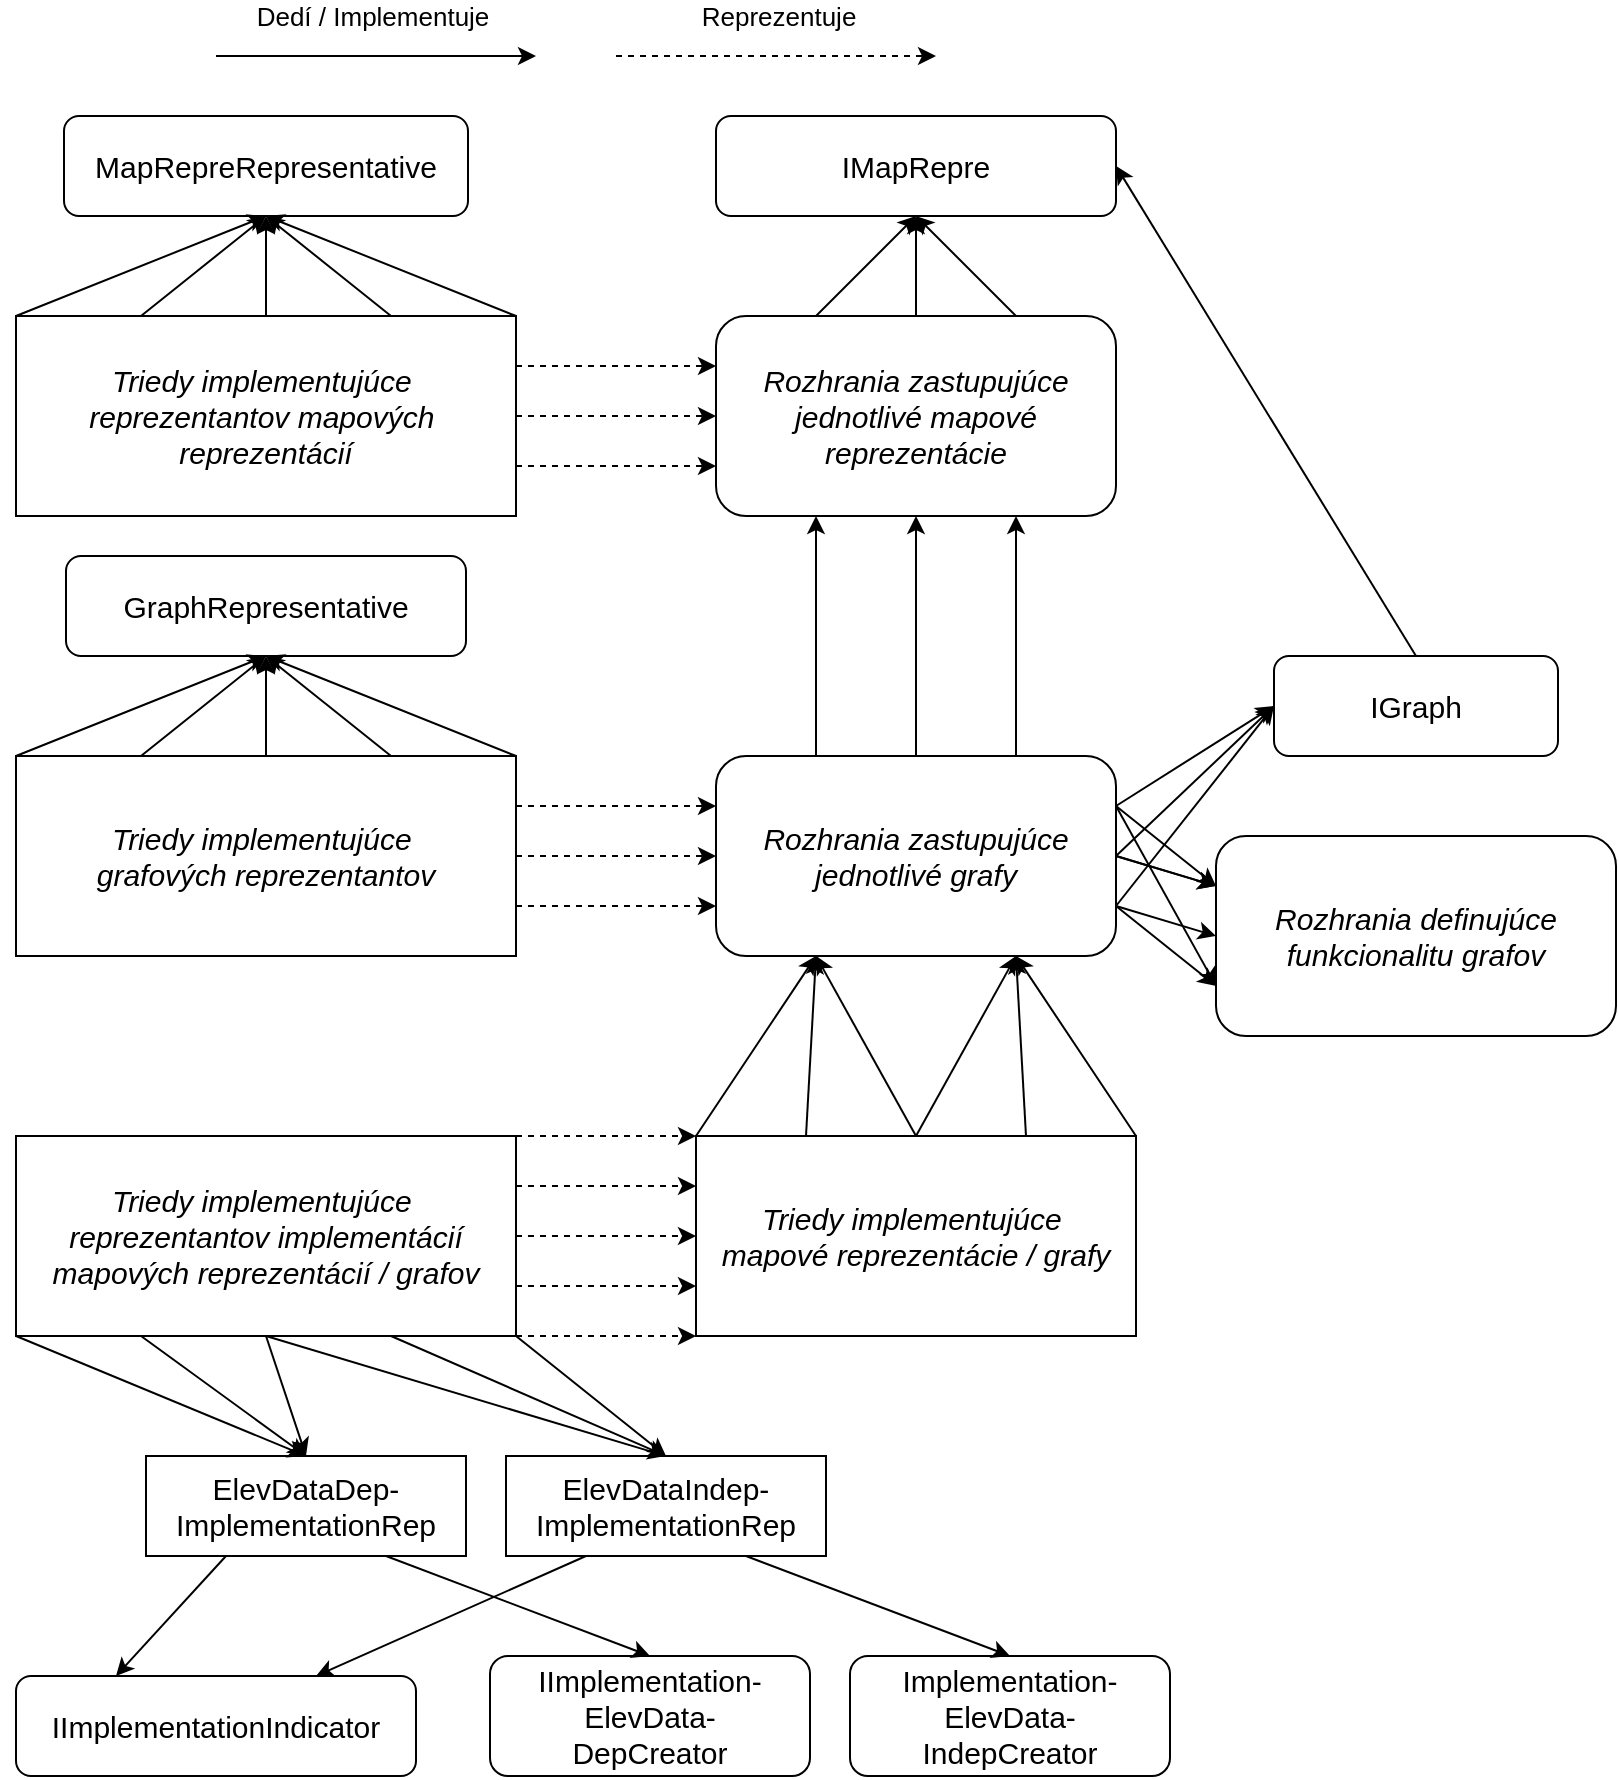 <mxfile version="25.0.2">
  <diagram name="Page-1" id="MbYHfCbZsGrHQ7NASphW">
    <mxGraphModel dx="954" dy="657" grid="1" gridSize="10" guides="1" tooltips="1" connect="1" arrows="1" fold="1" page="1" pageScale="1" pageWidth="850" pageHeight="1100" math="0" shadow="0">
      <root>
        <mxCell id="0" />
        <mxCell id="1" parent="0" />
        <mxCell id="-wReRoixWaA4bcraCmIL-2" value="&lt;font style=&quot;font-size: 15px;&quot;&gt;MapRepreRepresentative&lt;/font&gt;" style="rounded=1;whiteSpace=wrap;html=1;" parent="1" vertex="1">
          <mxGeometry x="44" y="70" width="202" height="50" as="geometry" />
        </mxCell>
        <mxCell id="-wReRoixWaA4bcraCmIL-4" value="&lt;font style=&quot;font-size: 15px;&quot;&gt;GraphRepresentative&lt;/font&gt;" style="rounded=1;whiteSpace=wrap;html=1;" parent="1" vertex="1">
          <mxGeometry x="45" y="290" width="200" height="50" as="geometry" />
        </mxCell>
        <mxCell id="-wReRoixWaA4bcraCmIL-5" style="rounded=0;orthogonalLoop=1;jettySize=auto;html=1;exitX=0;exitY=0;exitDx=0;exitDy=0;entryX=0.5;entryY=1;entryDx=0;entryDy=0;" parent="1" source="-wReRoixWaA4bcraCmIL-11" target="-wReRoixWaA4bcraCmIL-4" edge="1">
          <mxGeometry relative="1" as="geometry" />
        </mxCell>
        <mxCell id="-wReRoixWaA4bcraCmIL-6" style="rounded=0;orthogonalLoop=1;jettySize=auto;html=1;exitX=0.25;exitY=0;exitDx=0;exitDy=0;entryX=0.5;entryY=1;entryDx=0;entryDy=0;" parent="1" source="-wReRoixWaA4bcraCmIL-11" target="-wReRoixWaA4bcraCmIL-4" edge="1">
          <mxGeometry relative="1" as="geometry">
            <mxPoint x="145" y="340" as="targetPoint" />
          </mxGeometry>
        </mxCell>
        <mxCell id="-wReRoixWaA4bcraCmIL-7" style="rounded=0;orthogonalLoop=1;jettySize=auto;html=1;exitX=0.5;exitY=0;exitDx=0;exitDy=0;entryX=0.5;entryY=1;entryDx=0;entryDy=0;" parent="1" source="-wReRoixWaA4bcraCmIL-11" target="-wReRoixWaA4bcraCmIL-4" edge="1">
          <mxGeometry relative="1" as="geometry" />
        </mxCell>
        <mxCell id="-wReRoixWaA4bcraCmIL-8" style="rounded=0;orthogonalLoop=1;jettySize=auto;html=1;exitX=0.75;exitY=0;exitDx=0;exitDy=0;entryX=0.5;entryY=1;entryDx=0;entryDy=0;" parent="1" source="-wReRoixWaA4bcraCmIL-11" target="-wReRoixWaA4bcraCmIL-4" edge="1">
          <mxGeometry relative="1" as="geometry" />
        </mxCell>
        <mxCell id="-wReRoixWaA4bcraCmIL-9" style="rounded=0;orthogonalLoop=1;jettySize=auto;html=1;exitX=1;exitY=0;exitDx=0;exitDy=0;entryX=0.5;entryY=1;entryDx=0;entryDy=0;" parent="1" source="-wReRoixWaA4bcraCmIL-11" target="-wReRoixWaA4bcraCmIL-4" edge="1">
          <mxGeometry relative="1" as="geometry" />
        </mxCell>
        <mxCell id="-wReRoixWaA4bcraCmIL-11" value="&lt;i&gt;&lt;font style=&quot;font-size: 15px;&quot;&gt;Triedy implementujúce&amp;nbsp;&lt;/font&gt;&lt;/i&gt;&lt;div&gt;&lt;span style=&quot;font-size: 15px;&quot;&gt;&lt;i&gt;grafových reprezentantov&lt;/i&gt;&lt;/span&gt;&lt;/div&gt;" style="rounded=0;whiteSpace=wrap;html=1;" parent="1" vertex="1">
          <mxGeometry x="20" y="390" width="250" height="100" as="geometry" />
        </mxCell>
        <mxCell id="-wReRoixWaA4bcraCmIL-31" style="rounded=0;orthogonalLoop=1;jettySize=auto;html=1;exitX=1;exitY=0;exitDx=0;exitDy=0;dashed=1;" parent="1" edge="1">
          <mxGeometry relative="1" as="geometry">
            <mxPoint x="320" y="40" as="sourcePoint" />
            <mxPoint x="480" y="40" as="targetPoint" />
          </mxGeometry>
        </mxCell>
        <mxCell id="-wReRoixWaA4bcraCmIL-32" value="&lt;font style=&quot;font-size: 13px;&quot;&gt;Reprezentuje&lt;/font&gt;" style="edgeLabel;html=1;align=center;verticalAlign=middle;resizable=0;points=[];" parent="-wReRoixWaA4bcraCmIL-31" vertex="1" connectable="0">
          <mxGeometry x="-0.121" y="1" relative="1" as="geometry">
            <mxPoint x="10" y="-19" as="offset" />
          </mxGeometry>
        </mxCell>
        <mxCell id="-wReRoixWaA4bcraCmIL-33" style="rounded=0;orthogonalLoop=1;jettySize=auto;html=1;" parent="1" edge="1">
          <mxGeometry relative="1" as="geometry">
            <mxPoint x="120" y="40" as="sourcePoint" />
            <mxPoint x="280" y="40" as="targetPoint" />
          </mxGeometry>
        </mxCell>
        <mxCell id="-wReRoixWaA4bcraCmIL-34" value="&lt;font style=&quot;font-size: 13px;&quot;&gt;Dedí / Implementuje&lt;/font&gt;" style="edgeLabel;html=1;align=center;verticalAlign=middle;resizable=0;points=[];" parent="-wReRoixWaA4bcraCmIL-33" vertex="1" connectable="0">
          <mxGeometry x="-0.383" y="2" relative="1" as="geometry">
            <mxPoint x="28" y="-18" as="offset" />
          </mxGeometry>
        </mxCell>
        <mxCell id="-wReRoixWaA4bcraCmIL-36" style="rounded=0;orthogonalLoop=1;jettySize=auto;html=1;exitX=0;exitY=0;exitDx=0;exitDy=0;entryX=0.5;entryY=1;entryDx=0;entryDy=0;" parent="1" source="-wReRoixWaA4bcraCmIL-35" target="-wReRoixWaA4bcraCmIL-2" edge="1">
          <mxGeometry relative="1" as="geometry" />
        </mxCell>
        <mxCell id="-wReRoixWaA4bcraCmIL-37" style="rounded=0;orthogonalLoop=1;jettySize=auto;html=1;exitX=0.25;exitY=0;exitDx=0;exitDy=0;entryX=0.5;entryY=1;entryDx=0;entryDy=0;" parent="1" source="-wReRoixWaA4bcraCmIL-35" target="-wReRoixWaA4bcraCmIL-2" edge="1">
          <mxGeometry relative="1" as="geometry">
            <mxPoint x="156" y="150" as="targetPoint" />
          </mxGeometry>
        </mxCell>
        <mxCell id="-wReRoixWaA4bcraCmIL-38" style="rounded=0;orthogonalLoop=1;jettySize=auto;html=1;exitX=0.5;exitY=0;exitDx=0;exitDy=0;entryX=0.5;entryY=1;entryDx=0;entryDy=0;" parent="1" source="-wReRoixWaA4bcraCmIL-35" target="-wReRoixWaA4bcraCmIL-2" edge="1">
          <mxGeometry relative="1" as="geometry" />
        </mxCell>
        <mxCell id="-wReRoixWaA4bcraCmIL-39" style="rounded=0;orthogonalLoop=1;jettySize=auto;html=1;exitX=0.75;exitY=0;exitDx=0;exitDy=0;entryX=0.5;entryY=1;entryDx=0;entryDy=0;" parent="1" source="-wReRoixWaA4bcraCmIL-35" target="-wReRoixWaA4bcraCmIL-2" edge="1">
          <mxGeometry relative="1" as="geometry" />
        </mxCell>
        <mxCell id="-wReRoixWaA4bcraCmIL-40" style="rounded=0;orthogonalLoop=1;jettySize=auto;html=1;exitX=1;exitY=0;exitDx=0;exitDy=0;entryX=0.5;entryY=1;entryDx=0;entryDy=0;" parent="1" source="-wReRoixWaA4bcraCmIL-35" target="-wReRoixWaA4bcraCmIL-2" edge="1">
          <mxGeometry relative="1" as="geometry" />
        </mxCell>
        <mxCell id="-wReRoixWaA4bcraCmIL-35" value="&lt;i&gt;&lt;font style=&quot;font-size: 15px;&quot;&gt;Triedy implementujúce&amp;nbsp;&lt;/font&gt;&lt;/i&gt;&lt;div&gt;&lt;span style=&quot;font-size: 15px;&quot;&gt;&lt;i&gt;reprezentantov mapových&amp;nbsp;&lt;/i&gt;&lt;/span&gt;&lt;/div&gt;&lt;div&gt;&lt;span style=&quot;font-size: 15px;&quot;&gt;&lt;i&gt;reprezentácií&lt;/i&gt;&lt;/span&gt;&lt;/div&gt;" style="rounded=0;whiteSpace=wrap;html=1;" parent="1" vertex="1">
          <mxGeometry x="20" y="170" width="250" height="100" as="geometry" />
        </mxCell>
        <mxCell id="-wReRoixWaA4bcraCmIL-41" value="&lt;font style=&quot;font-size: 15px;&quot;&gt;Implementation-&lt;/font&gt;&lt;div&gt;&lt;font style=&quot;font-size: 15px;&quot;&gt;ElevData-&lt;/font&gt;&lt;/div&gt;&lt;div&gt;&lt;font style=&quot;font-size: 15px;&quot;&gt;IndepCreator&lt;/font&gt;&lt;/div&gt;" style="rounded=1;whiteSpace=wrap;html=1;" parent="1" vertex="1">
          <mxGeometry x="437" y="840" width="160" height="60" as="geometry" />
        </mxCell>
        <mxCell id="-wReRoixWaA4bcraCmIL-42" value="&lt;font style=&quot;font-size: 15px;&quot;&gt;IImplementationIndicator&lt;/font&gt;" style="rounded=1;whiteSpace=wrap;html=1;" parent="1" vertex="1">
          <mxGeometry x="20" y="850" width="200" height="50" as="geometry" />
        </mxCell>
        <mxCell id="-wReRoixWaA4bcraCmIL-43" value="&lt;font style=&quot;font-size: 15px;&quot;&gt;IImplementation-&lt;/font&gt;&lt;div&gt;&lt;font style=&quot;font-size: 15px;&quot;&gt;ElevData-&lt;/font&gt;&lt;/div&gt;&lt;div&gt;&lt;font style=&quot;font-size: 15px;&quot;&gt;DepCreator&lt;/font&gt;&lt;/div&gt;" style="rounded=1;whiteSpace=wrap;html=1;" parent="1" vertex="1">
          <mxGeometry x="257" y="840" width="160" height="60" as="geometry" />
        </mxCell>
        <mxCell id="-wReRoixWaA4bcraCmIL-48" style="rounded=0;orthogonalLoop=1;jettySize=auto;html=1;exitX=0.75;exitY=1;exitDx=0;exitDy=0;entryX=0.5;entryY=0;entryDx=0;entryDy=0;" parent="1" source="-wReRoixWaA4bcraCmIL-44" target="-wReRoixWaA4bcraCmIL-43" edge="1">
          <mxGeometry relative="1" as="geometry" />
        </mxCell>
        <mxCell id="-wReRoixWaA4bcraCmIL-50" style="rounded=0;orthogonalLoop=1;jettySize=auto;html=1;exitX=0.25;exitY=1;exitDx=0;exitDy=0;entryX=0.25;entryY=0;entryDx=0;entryDy=0;" parent="1" source="-wReRoixWaA4bcraCmIL-44" target="-wReRoixWaA4bcraCmIL-42" edge="1">
          <mxGeometry relative="1" as="geometry" />
        </mxCell>
        <mxCell id="-wReRoixWaA4bcraCmIL-44" value="&lt;span style=&quot;font-size: 15px;&quot;&gt;ElevDataDep-&lt;/span&gt;&lt;div&gt;&lt;span style=&quot;font-size: 15px;&quot;&gt;ImplementationRep&lt;/span&gt;&lt;/div&gt;" style="rounded=0;whiteSpace=wrap;html=1;" parent="1" vertex="1">
          <mxGeometry x="85" y="740" width="160" height="50" as="geometry" />
        </mxCell>
        <mxCell id="-wReRoixWaA4bcraCmIL-49" style="rounded=0;orthogonalLoop=1;jettySize=auto;html=1;exitX=0.25;exitY=1;exitDx=0;exitDy=0;entryX=0.75;entryY=0;entryDx=0;entryDy=0;" parent="1" source="-wReRoixWaA4bcraCmIL-45" target="-wReRoixWaA4bcraCmIL-42" edge="1">
          <mxGeometry relative="1" as="geometry" />
        </mxCell>
        <mxCell id="-wReRoixWaA4bcraCmIL-51" style="rounded=0;orthogonalLoop=1;jettySize=auto;html=1;exitX=0.75;exitY=1;exitDx=0;exitDy=0;entryX=0.5;entryY=0;entryDx=0;entryDy=0;" parent="1" source="-wReRoixWaA4bcraCmIL-45" target="-wReRoixWaA4bcraCmIL-41" edge="1">
          <mxGeometry relative="1" as="geometry" />
        </mxCell>
        <mxCell id="-wReRoixWaA4bcraCmIL-45" value="&lt;span style=&quot;font-size: 15px;&quot;&gt;ElevDataIndep-&lt;/span&gt;&lt;div&gt;&lt;span style=&quot;font-size: 15px;&quot;&gt;ImplementationRep&lt;/span&gt;&lt;/div&gt;" style="rounded=0;whiteSpace=wrap;html=1;" parent="1" vertex="1">
          <mxGeometry x="265" y="740" width="160" height="50" as="geometry" />
        </mxCell>
        <mxCell id="-wReRoixWaA4bcraCmIL-53" style="rounded=0;orthogonalLoop=1;jettySize=auto;html=1;exitX=0;exitY=1;exitDx=0;exitDy=0;entryX=0.5;entryY=0;entryDx=0;entryDy=0;" parent="1" source="-wReRoixWaA4bcraCmIL-52" target="-wReRoixWaA4bcraCmIL-44" edge="1">
          <mxGeometry relative="1" as="geometry" />
        </mxCell>
        <mxCell id="-wReRoixWaA4bcraCmIL-54" style="rounded=0;orthogonalLoop=1;jettySize=auto;html=1;exitX=0.25;exitY=1;exitDx=0;exitDy=0;entryX=0.5;entryY=0;entryDx=0;entryDy=0;" parent="1" source="-wReRoixWaA4bcraCmIL-52" target="-wReRoixWaA4bcraCmIL-44" edge="1">
          <mxGeometry relative="1" as="geometry">
            <mxPoint x="236.556" y="610" as="targetPoint" />
          </mxGeometry>
        </mxCell>
        <mxCell id="-wReRoixWaA4bcraCmIL-55" style="rounded=0;orthogonalLoop=1;jettySize=auto;html=1;exitX=0.5;exitY=1;exitDx=0;exitDy=0;entryX=0.5;entryY=0;entryDx=0;entryDy=0;" parent="1" source="-wReRoixWaA4bcraCmIL-52" target="-wReRoixWaA4bcraCmIL-44" edge="1">
          <mxGeometry relative="1" as="geometry" />
        </mxCell>
        <mxCell id="-wReRoixWaA4bcraCmIL-56" style="rounded=0;orthogonalLoop=1;jettySize=auto;html=1;exitX=0.5;exitY=1;exitDx=0;exitDy=0;entryX=0.5;entryY=0;entryDx=0;entryDy=0;" parent="1" source="-wReRoixWaA4bcraCmIL-52" target="-wReRoixWaA4bcraCmIL-45" edge="1">
          <mxGeometry relative="1" as="geometry">
            <mxPoint x="389" y="790" as="targetPoint" />
          </mxGeometry>
        </mxCell>
        <mxCell id="-wReRoixWaA4bcraCmIL-57" style="rounded=0;orthogonalLoop=1;jettySize=auto;html=1;exitX=0.75;exitY=1;exitDx=0;exitDy=0;entryX=0.5;entryY=0;entryDx=0;entryDy=0;" parent="1" source="-wReRoixWaA4bcraCmIL-52" target="-wReRoixWaA4bcraCmIL-45" edge="1">
          <mxGeometry relative="1" as="geometry" />
        </mxCell>
        <mxCell id="-wReRoixWaA4bcraCmIL-58" style="rounded=0;orthogonalLoop=1;jettySize=auto;html=1;exitX=1;exitY=1;exitDx=0;exitDy=0;entryX=0.5;entryY=0;entryDx=0;entryDy=0;" parent="1" source="-wReRoixWaA4bcraCmIL-52" target="-wReRoixWaA4bcraCmIL-45" edge="1">
          <mxGeometry relative="1" as="geometry" />
        </mxCell>
        <mxCell id="-wReRoixWaA4bcraCmIL-52" value="&lt;i&gt;&lt;font style=&quot;font-size: 15px;&quot;&gt;Triedy implementujúce&amp;nbsp;&lt;/font&gt;&lt;/i&gt;&lt;div&gt;&lt;span style=&quot;font-size: 15px;&quot;&gt;&lt;i&gt;reprezentantov implementácií&lt;/i&gt;&lt;/span&gt;&lt;/div&gt;&lt;div&gt;&lt;span style=&quot;font-size: 15px;&quot;&gt;&lt;i&gt;mapových reprezentácií / grafov&lt;/i&gt;&lt;/span&gt;&lt;/div&gt;" style="rounded=0;whiteSpace=wrap;html=1;" parent="1" vertex="1">
          <mxGeometry x="20" y="580" width="250" height="100" as="geometry" />
        </mxCell>
        <mxCell id="-wReRoixWaA4bcraCmIL-59" value="&lt;font style=&quot;font-size: 15px;&quot;&gt;IMapRepre&lt;/font&gt;" style="rounded=1;whiteSpace=wrap;html=1;" parent="1" vertex="1">
          <mxGeometry x="370" y="70" width="200" height="50" as="geometry" />
        </mxCell>
        <mxCell id="-wReRoixWaA4bcraCmIL-61" style="rounded=0;orthogonalLoop=1;jettySize=auto;html=1;exitX=0.25;exitY=0;exitDx=0;exitDy=0;entryX=0.5;entryY=1;entryDx=0;entryDy=0;" parent="1" source="-wReRoixWaA4bcraCmIL-60" target="-wReRoixWaA4bcraCmIL-59" edge="1">
          <mxGeometry relative="1" as="geometry" />
        </mxCell>
        <mxCell id="-wReRoixWaA4bcraCmIL-62" style="rounded=0;orthogonalLoop=1;jettySize=auto;html=1;exitX=0.5;exitY=0;exitDx=0;exitDy=0;entryX=0.5;entryY=1;entryDx=0;entryDy=0;" parent="1" source="-wReRoixWaA4bcraCmIL-60" target="-wReRoixWaA4bcraCmIL-59" edge="1">
          <mxGeometry relative="1" as="geometry">
            <mxPoint x="495" y="160" as="targetPoint" />
          </mxGeometry>
        </mxCell>
        <mxCell id="-wReRoixWaA4bcraCmIL-63" style="rounded=0;orthogonalLoop=1;jettySize=auto;html=1;exitX=0.75;exitY=0;exitDx=0;exitDy=0;entryX=0.5;entryY=1;entryDx=0;entryDy=0;" parent="1" source="-wReRoixWaA4bcraCmIL-60" target="-wReRoixWaA4bcraCmIL-59" edge="1">
          <mxGeometry relative="1" as="geometry">
            <mxPoint x="455" y="120" as="targetPoint" />
          </mxGeometry>
        </mxCell>
        <mxCell id="-wReRoixWaA4bcraCmIL-60" value="&lt;font style=&quot;font-size: 15px;&quot;&gt;&lt;i&gt;Rozhrania zastupujúce jednotlivé mapové reprezentácie&lt;/i&gt;&lt;/font&gt;" style="rounded=1;whiteSpace=wrap;html=1;" parent="1" vertex="1">
          <mxGeometry x="370" y="170" width="200" height="100" as="geometry" />
        </mxCell>
        <mxCell id="-wReRoixWaA4bcraCmIL-101" style="rounded=0;orthogonalLoop=1;jettySize=auto;html=1;exitX=0.5;exitY=0;exitDx=0;exitDy=0;entryX=1;entryY=0.5;entryDx=0;entryDy=0;" parent="1" source="-wReRoixWaA4bcraCmIL-64" target="-wReRoixWaA4bcraCmIL-59" edge="1">
          <mxGeometry relative="1" as="geometry" />
        </mxCell>
        <mxCell id="-wReRoixWaA4bcraCmIL-64" value="&lt;font style=&quot;font-size: 15px;&quot;&gt;IGraph&lt;/font&gt;" style="rounded=1;whiteSpace=wrap;html=1;" parent="1" vertex="1">
          <mxGeometry x="649" y="340" width="142" height="50" as="geometry" />
        </mxCell>
        <mxCell id="-wReRoixWaA4bcraCmIL-65" style="rounded=0;orthogonalLoop=1;jettySize=auto;html=1;exitX=1;exitY=0.25;exitDx=0;exitDy=0;entryX=0;entryY=0.5;entryDx=0;entryDy=0;" parent="1" source="-wReRoixWaA4bcraCmIL-68" target="-wReRoixWaA4bcraCmIL-64" edge="1">
          <mxGeometry relative="1" as="geometry" />
        </mxCell>
        <mxCell id="-wReRoixWaA4bcraCmIL-66" style="rounded=0;orthogonalLoop=1;jettySize=auto;html=1;exitX=1;exitY=0.5;exitDx=0;exitDy=0;entryX=0;entryY=0.5;entryDx=0;entryDy=0;" parent="1" source="-wReRoixWaA4bcraCmIL-68" target="-wReRoixWaA4bcraCmIL-64" edge="1">
          <mxGeometry relative="1" as="geometry">
            <mxPoint x="757" y="210" as="targetPoint" />
          </mxGeometry>
        </mxCell>
        <mxCell id="-wReRoixWaA4bcraCmIL-67" style="rounded=0;orthogonalLoop=1;jettySize=auto;html=1;exitX=1;exitY=0.75;exitDx=0;exitDy=0;entryX=0;entryY=0.5;entryDx=0;entryDy=0;" parent="1" source="-wReRoixWaA4bcraCmIL-68" target="-wReRoixWaA4bcraCmIL-64" edge="1">
          <mxGeometry relative="1" as="geometry">
            <mxPoint x="717" y="170" as="targetPoint" />
          </mxGeometry>
        </mxCell>
        <mxCell id="-wReRoixWaA4bcraCmIL-70" style="rounded=0;orthogonalLoop=1;jettySize=auto;html=1;exitX=1;exitY=0.75;exitDx=0;exitDy=0;entryX=0;entryY=0.75;entryDx=0;entryDy=0;" parent="1" source="-wReRoixWaA4bcraCmIL-68" target="-wReRoixWaA4bcraCmIL-69" edge="1">
          <mxGeometry relative="1" as="geometry" />
        </mxCell>
        <mxCell id="-wReRoixWaA4bcraCmIL-71" style="rounded=0;orthogonalLoop=1;jettySize=auto;html=1;exitX=1;exitY=0.75;exitDx=0;exitDy=0;entryX=0;entryY=0.5;entryDx=0;entryDy=0;" parent="1" source="-wReRoixWaA4bcraCmIL-68" target="-wReRoixWaA4bcraCmIL-69" edge="1">
          <mxGeometry relative="1" as="geometry" />
        </mxCell>
        <mxCell id="-wReRoixWaA4bcraCmIL-72" style="rounded=0;orthogonalLoop=1;jettySize=auto;html=1;exitX=1;exitY=0.5;exitDx=0;exitDy=0;entryX=0;entryY=0.25;entryDx=0;entryDy=0;" parent="1" source="-wReRoixWaA4bcraCmIL-68" target="-wReRoixWaA4bcraCmIL-69" edge="1">
          <mxGeometry relative="1" as="geometry" />
        </mxCell>
        <mxCell id="-wReRoixWaA4bcraCmIL-73" style="rounded=0;orthogonalLoop=1;jettySize=auto;html=1;exitX=1;exitY=0.25;exitDx=0;exitDy=0;entryX=0;entryY=0.75;entryDx=0;entryDy=0;" parent="1" source="-wReRoixWaA4bcraCmIL-68" target="-wReRoixWaA4bcraCmIL-69" edge="1">
          <mxGeometry relative="1" as="geometry" />
        </mxCell>
        <mxCell id="-wReRoixWaA4bcraCmIL-74" style="rounded=0;orthogonalLoop=1;jettySize=auto;html=1;exitX=1;exitY=0.5;exitDx=0;exitDy=0;entryX=0;entryY=0.25;entryDx=0;entryDy=0;" parent="1" source="-wReRoixWaA4bcraCmIL-68" target="-wReRoixWaA4bcraCmIL-69" edge="1">
          <mxGeometry relative="1" as="geometry" />
        </mxCell>
        <mxCell id="-wReRoixWaA4bcraCmIL-75" style="rounded=0;orthogonalLoop=1;jettySize=auto;html=1;exitX=1;exitY=0.25;exitDx=0;exitDy=0;entryX=0;entryY=0.25;entryDx=0;entryDy=0;" parent="1" source="-wReRoixWaA4bcraCmIL-68" target="-wReRoixWaA4bcraCmIL-69" edge="1">
          <mxGeometry relative="1" as="geometry" />
        </mxCell>
        <mxCell id="-wReRoixWaA4bcraCmIL-76" style="rounded=0;orthogonalLoop=1;jettySize=auto;html=1;exitX=0.25;exitY=0;exitDx=0;exitDy=0;entryX=0.25;entryY=1;entryDx=0;entryDy=0;" parent="1" source="-wReRoixWaA4bcraCmIL-68" target="-wReRoixWaA4bcraCmIL-60" edge="1">
          <mxGeometry relative="1" as="geometry" />
        </mxCell>
        <mxCell id="-wReRoixWaA4bcraCmIL-77" style="rounded=0;orthogonalLoop=1;jettySize=auto;html=1;exitX=0.5;exitY=0;exitDx=0;exitDy=0;entryX=0.5;entryY=1;entryDx=0;entryDy=0;" parent="1" source="-wReRoixWaA4bcraCmIL-68" target="-wReRoixWaA4bcraCmIL-60" edge="1">
          <mxGeometry relative="1" as="geometry" />
        </mxCell>
        <mxCell id="-wReRoixWaA4bcraCmIL-78" style="rounded=0;orthogonalLoop=1;jettySize=auto;html=1;exitX=0.75;exitY=0;exitDx=0;exitDy=0;entryX=0.75;entryY=1;entryDx=0;entryDy=0;" parent="1" source="-wReRoixWaA4bcraCmIL-68" target="-wReRoixWaA4bcraCmIL-60" edge="1">
          <mxGeometry relative="1" as="geometry" />
        </mxCell>
        <mxCell id="-wReRoixWaA4bcraCmIL-68" value="&lt;font style=&quot;font-size: 15px;&quot;&gt;&lt;i&gt;Rozhrania zastupujúce jednotlivé grafy&lt;/i&gt;&lt;/font&gt;" style="rounded=1;whiteSpace=wrap;html=1;" parent="1" vertex="1">
          <mxGeometry x="370" y="390" width="200" height="100" as="geometry" />
        </mxCell>
        <mxCell id="-wReRoixWaA4bcraCmIL-69" value="&lt;font style=&quot;font-size: 15px;&quot;&gt;&lt;i&gt;Rozhrania definujúce funkcionalitu grafov&lt;/i&gt;&lt;/font&gt;" style="rounded=1;whiteSpace=wrap;html=1;" parent="1" vertex="1">
          <mxGeometry x="620" y="430" width="200" height="100" as="geometry" />
        </mxCell>
        <mxCell id="-wReRoixWaA4bcraCmIL-79" style="rounded=0;orthogonalLoop=1;jettySize=auto;html=1;exitX=1;exitY=0.25;exitDx=0;exitDy=0;dashed=1;entryX=0;entryY=0.25;entryDx=0;entryDy=0;" parent="1" source="-wReRoixWaA4bcraCmIL-35" target="-wReRoixWaA4bcraCmIL-60" edge="1">
          <mxGeometry relative="1" as="geometry">
            <mxPoint x="287" y="200" as="sourcePoint" />
            <mxPoint x="447" y="200" as="targetPoint" />
          </mxGeometry>
        </mxCell>
        <mxCell id="-wReRoixWaA4bcraCmIL-82" style="rounded=0;orthogonalLoop=1;jettySize=auto;html=1;exitX=1;exitY=0.5;exitDx=0;exitDy=0;dashed=1;entryX=0;entryY=0.5;entryDx=0;entryDy=0;" parent="1" source="-wReRoixWaA4bcraCmIL-35" target="-wReRoixWaA4bcraCmIL-60" edge="1">
          <mxGeometry relative="1" as="geometry">
            <mxPoint x="280" y="215" as="sourcePoint" />
            <mxPoint x="396" y="205" as="targetPoint" />
          </mxGeometry>
        </mxCell>
        <mxCell id="-wReRoixWaA4bcraCmIL-83" style="rounded=0;orthogonalLoop=1;jettySize=auto;html=1;exitX=1;exitY=0.75;exitDx=0;exitDy=0;dashed=1;entryX=0;entryY=0.75;entryDx=0;entryDy=0;" parent="1" source="-wReRoixWaA4bcraCmIL-35" target="-wReRoixWaA4bcraCmIL-60" edge="1">
          <mxGeometry relative="1" as="geometry">
            <mxPoint x="290" y="225" as="sourcePoint" />
            <mxPoint x="406" y="215" as="targetPoint" />
          </mxGeometry>
        </mxCell>
        <mxCell id="-wReRoixWaA4bcraCmIL-84" style="rounded=0;orthogonalLoop=1;jettySize=auto;html=1;exitX=1;exitY=0.75;exitDx=0;exitDy=0;dashed=1;entryX=0;entryY=0.75;entryDx=0;entryDy=0;" parent="1" source="-wReRoixWaA4bcraCmIL-11" target="-wReRoixWaA4bcraCmIL-68" edge="1">
          <mxGeometry relative="1" as="geometry">
            <mxPoint x="280" y="590" as="sourcePoint" />
            <mxPoint x="396" y="580" as="targetPoint" />
          </mxGeometry>
        </mxCell>
        <mxCell id="-wReRoixWaA4bcraCmIL-85" style="rounded=0;orthogonalLoop=1;jettySize=auto;html=1;exitX=1;exitY=0.25;exitDx=0;exitDy=0;dashed=1;entryX=0;entryY=0.25;entryDx=0;entryDy=0;" parent="1" source="-wReRoixWaA4bcraCmIL-11" target="-wReRoixWaA4bcraCmIL-68" edge="1">
          <mxGeometry relative="1" as="geometry">
            <mxPoint x="269" y="520" as="sourcePoint" />
            <mxPoint x="385" y="510" as="targetPoint" />
          </mxGeometry>
        </mxCell>
        <mxCell id="-wReRoixWaA4bcraCmIL-86" style="rounded=0;orthogonalLoop=1;jettySize=auto;html=1;exitX=1;exitY=0.5;exitDx=0;exitDy=0;dashed=1;entryX=0;entryY=0.5;entryDx=0;entryDy=0;" parent="1" source="-wReRoixWaA4bcraCmIL-11" target="-wReRoixWaA4bcraCmIL-68" edge="1">
          <mxGeometry relative="1" as="geometry">
            <mxPoint x="320" y="255" as="sourcePoint" />
            <mxPoint x="436" y="245" as="targetPoint" />
          </mxGeometry>
        </mxCell>
        <mxCell id="-wReRoixWaA4bcraCmIL-88" style="rounded=0;orthogonalLoop=1;jettySize=auto;html=1;exitX=0;exitY=0;exitDx=0;exitDy=0;entryX=0.25;entryY=1;entryDx=0;entryDy=0;" parent="1" source="-wReRoixWaA4bcraCmIL-91" target="-wReRoixWaA4bcraCmIL-68" edge="1">
          <mxGeometry relative="1" as="geometry">
            <mxPoint x="419" y="620" as="sourcePoint" />
          </mxGeometry>
        </mxCell>
        <mxCell id="-wReRoixWaA4bcraCmIL-89" style="rounded=0;orthogonalLoop=1;jettySize=auto;html=1;exitX=0.5;exitY=0;exitDx=0;exitDy=0;entryX=0.25;entryY=1;entryDx=0;entryDy=0;" parent="1" source="-wReRoixWaA4bcraCmIL-91" target="-wReRoixWaA4bcraCmIL-68" edge="1">
          <mxGeometry relative="1" as="geometry">
            <mxPoint x="469" y="620" as="sourcePoint" />
          </mxGeometry>
        </mxCell>
        <mxCell id="-wReRoixWaA4bcraCmIL-90" style="rounded=0;orthogonalLoop=1;jettySize=auto;html=1;exitX=0.75;exitY=0;exitDx=0;exitDy=0;entryX=0.75;entryY=1;entryDx=0;entryDy=0;" parent="1" source="-wReRoixWaA4bcraCmIL-91" target="-wReRoixWaA4bcraCmIL-68" edge="1">
          <mxGeometry relative="1" as="geometry">
            <mxPoint x="519" y="620" as="sourcePoint" />
          </mxGeometry>
        </mxCell>
        <mxCell id="-wReRoixWaA4bcraCmIL-91" value="&lt;span style=&quot;font-size: 15px;&quot;&gt;&lt;i&gt;Triedy implementujúce&amp;nbsp;&lt;/i&gt;&lt;/span&gt;&lt;div&gt;&lt;i style=&quot;font-size: 15px; background-color: initial;&quot;&gt;mapové reprezentácie&amp;nbsp;&lt;/i&gt;&lt;i style=&quot;background-color: initial; font-size: 15px;&quot;&gt;/&lt;/i&gt;&lt;i style=&quot;background-color: initial; font-size: 15px;&quot;&gt;&amp;nbsp;grafy&lt;/i&gt;&lt;/div&gt;" style="rounded=0;whiteSpace=wrap;html=1;" parent="1" vertex="1">
          <mxGeometry x="360" y="580" width="220" height="100" as="geometry" />
        </mxCell>
        <mxCell id="-wReRoixWaA4bcraCmIL-93" style="rounded=0;orthogonalLoop=1;jettySize=auto;html=1;exitX=1;exitY=0.75;exitDx=0;exitDy=0;dashed=1;entryX=0;entryY=0.75;entryDx=0;entryDy=0;" parent="1" source="-wReRoixWaA4bcraCmIL-52" target="-wReRoixWaA4bcraCmIL-91" edge="1">
          <mxGeometry relative="1" as="geometry">
            <mxPoint x="270" y="654.44" as="sourcePoint" />
            <mxPoint x="400" y="654.44" as="targetPoint" />
          </mxGeometry>
        </mxCell>
        <mxCell id="-wReRoixWaA4bcraCmIL-94" style="rounded=0;orthogonalLoop=1;jettySize=auto;html=1;exitX=1;exitY=0.25;exitDx=0;exitDy=0;dashed=1;entryX=0;entryY=0.25;entryDx=0;entryDy=0;" parent="1" source="-wReRoixWaA4bcraCmIL-52" target="-wReRoixWaA4bcraCmIL-91" edge="1">
          <mxGeometry relative="1" as="geometry">
            <mxPoint x="270" y="604.44" as="sourcePoint" />
            <mxPoint x="400" y="604.44" as="targetPoint" />
          </mxGeometry>
        </mxCell>
        <mxCell id="-wReRoixWaA4bcraCmIL-95" style="rounded=0;orthogonalLoop=1;jettySize=auto;html=1;exitX=1;exitY=0.5;exitDx=0;exitDy=0;dashed=1;entryX=0;entryY=0.5;entryDx=0;entryDy=0;" parent="1" source="-wReRoixWaA4bcraCmIL-52" target="-wReRoixWaA4bcraCmIL-91" edge="1">
          <mxGeometry relative="1" as="geometry">
            <mxPoint x="270" y="629.44" as="sourcePoint" />
            <mxPoint x="380" y="629" as="targetPoint" />
          </mxGeometry>
        </mxCell>
        <mxCell id="-wReRoixWaA4bcraCmIL-96" style="rounded=0;orthogonalLoop=1;jettySize=auto;html=1;exitX=1;exitY=0;exitDx=0;exitDy=0;dashed=1;entryX=0;entryY=0;entryDx=0;entryDy=0;" parent="1" source="-wReRoixWaA4bcraCmIL-52" target="-wReRoixWaA4bcraCmIL-91" edge="1">
          <mxGeometry relative="1" as="geometry">
            <mxPoint x="277.5" y="580" as="sourcePoint" />
            <mxPoint x="407.5" y="580" as="targetPoint" />
          </mxGeometry>
        </mxCell>
        <mxCell id="-wReRoixWaA4bcraCmIL-97" style="rounded=0;orthogonalLoop=1;jettySize=auto;html=1;exitX=1;exitY=1;exitDx=0;exitDy=0;dashed=1;entryX=0;entryY=1;entryDx=0;entryDy=0;" parent="1" source="-wReRoixWaA4bcraCmIL-52" target="-wReRoixWaA4bcraCmIL-91" edge="1">
          <mxGeometry relative="1" as="geometry">
            <mxPoint x="280" y="690" as="sourcePoint" />
            <mxPoint x="410" y="690" as="targetPoint" />
          </mxGeometry>
        </mxCell>
        <mxCell id="-wReRoixWaA4bcraCmIL-98" style="rounded=0;orthogonalLoop=1;jettySize=auto;html=1;exitX=0.25;exitY=0;exitDx=0;exitDy=0;entryX=0.25;entryY=1;entryDx=0;entryDy=0;" parent="1" source="-wReRoixWaA4bcraCmIL-91" target="-wReRoixWaA4bcraCmIL-68" edge="1">
          <mxGeometry relative="1" as="geometry">
            <mxPoint x="380" y="630" as="sourcePoint" />
            <mxPoint x="430" y="500" as="targetPoint" />
          </mxGeometry>
        </mxCell>
        <mxCell id="-wReRoixWaA4bcraCmIL-99" style="rounded=0;orthogonalLoop=1;jettySize=auto;html=1;exitX=0.5;exitY=0;exitDx=0;exitDy=0;entryX=0.75;entryY=1;entryDx=0;entryDy=0;" parent="1" source="-wReRoixWaA4bcraCmIL-91" target="-wReRoixWaA4bcraCmIL-68" edge="1">
          <mxGeometry relative="1" as="geometry">
            <mxPoint x="480" y="630" as="sourcePoint" />
            <mxPoint x="430" y="500" as="targetPoint" />
          </mxGeometry>
        </mxCell>
        <mxCell id="-wReRoixWaA4bcraCmIL-100" style="rounded=0;orthogonalLoop=1;jettySize=auto;html=1;exitX=1;exitY=0;exitDx=0;exitDy=0;entryX=0.75;entryY=1;entryDx=0;entryDy=0;" parent="1" source="-wReRoixWaA4bcraCmIL-91" target="-wReRoixWaA4bcraCmIL-68" edge="1">
          <mxGeometry relative="1" as="geometry">
            <mxPoint x="530" y="630" as="sourcePoint" />
            <mxPoint x="530" y="500" as="targetPoint" />
          </mxGeometry>
        </mxCell>
      </root>
    </mxGraphModel>
  </diagram>
</mxfile>
